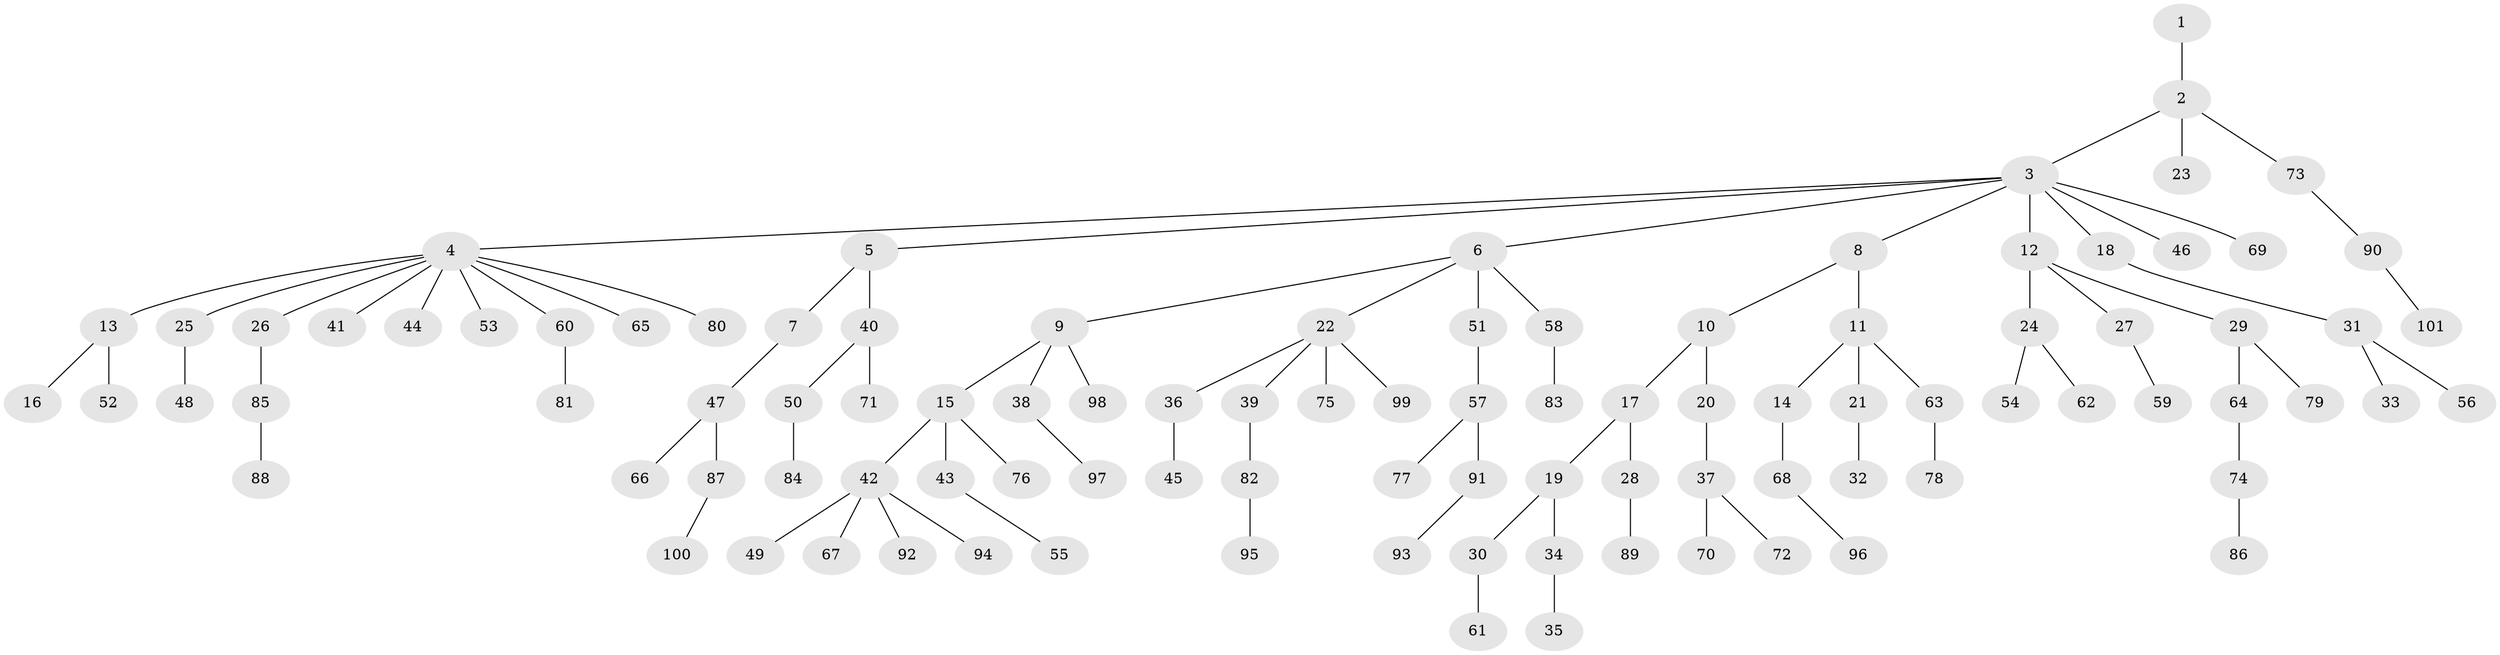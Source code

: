 // Generated by graph-tools (version 1.1) at 2025/11/02/27/25 16:11:28]
// undirected, 101 vertices, 100 edges
graph export_dot {
graph [start="1"]
  node [color=gray90,style=filled];
  1;
  2;
  3;
  4;
  5;
  6;
  7;
  8;
  9;
  10;
  11;
  12;
  13;
  14;
  15;
  16;
  17;
  18;
  19;
  20;
  21;
  22;
  23;
  24;
  25;
  26;
  27;
  28;
  29;
  30;
  31;
  32;
  33;
  34;
  35;
  36;
  37;
  38;
  39;
  40;
  41;
  42;
  43;
  44;
  45;
  46;
  47;
  48;
  49;
  50;
  51;
  52;
  53;
  54;
  55;
  56;
  57;
  58;
  59;
  60;
  61;
  62;
  63;
  64;
  65;
  66;
  67;
  68;
  69;
  70;
  71;
  72;
  73;
  74;
  75;
  76;
  77;
  78;
  79;
  80;
  81;
  82;
  83;
  84;
  85;
  86;
  87;
  88;
  89;
  90;
  91;
  92;
  93;
  94;
  95;
  96;
  97;
  98;
  99;
  100;
  101;
  1 -- 2;
  2 -- 3;
  2 -- 23;
  2 -- 73;
  3 -- 4;
  3 -- 5;
  3 -- 6;
  3 -- 8;
  3 -- 12;
  3 -- 18;
  3 -- 46;
  3 -- 69;
  4 -- 13;
  4 -- 25;
  4 -- 26;
  4 -- 41;
  4 -- 44;
  4 -- 53;
  4 -- 60;
  4 -- 65;
  4 -- 80;
  5 -- 7;
  5 -- 40;
  6 -- 9;
  6 -- 22;
  6 -- 51;
  6 -- 58;
  7 -- 47;
  8 -- 10;
  8 -- 11;
  9 -- 15;
  9 -- 38;
  9 -- 98;
  10 -- 17;
  10 -- 20;
  11 -- 14;
  11 -- 21;
  11 -- 63;
  12 -- 24;
  12 -- 27;
  12 -- 29;
  13 -- 16;
  13 -- 52;
  14 -- 68;
  15 -- 42;
  15 -- 43;
  15 -- 76;
  17 -- 19;
  17 -- 28;
  18 -- 31;
  19 -- 30;
  19 -- 34;
  20 -- 37;
  21 -- 32;
  22 -- 36;
  22 -- 39;
  22 -- 75;
  22 -- 99;
  24 -- 54;
  24 -- 62;
  25 -- 48;
  26 -- 85;
  27 -- 59;
  28 -- 89;
  29 -- 64;
  29 -- 79;
  30 -- 61;
  31 -- 33;
  31 -- 56;
  34 -- 35;
  36 -- 45;
  37 -- 70;
  37 -- 72;
  38 -- 97;
  39 -- 82;
  40 -- 50;
  40 -- 71;
  42 -- 49;
  42 -- 67;
  42 -- 92;
  42 -- 94;
  43 -- 55;
  47 -- 66;
  47 -- 87;
  50 -- 84;
  51 -- 57;
  57 -- 77;
  57 -- 91;
  58 -- 83;
  60 -- 81;
  63 -- 78;
  64 -- 74;
  68 -- 96;
  73 -- 90;
  74 -- 86;
  82 -- 95;
  85 -- 88;
  87 -- 100;
  90 -- 101;
  91 -- 93;
}
